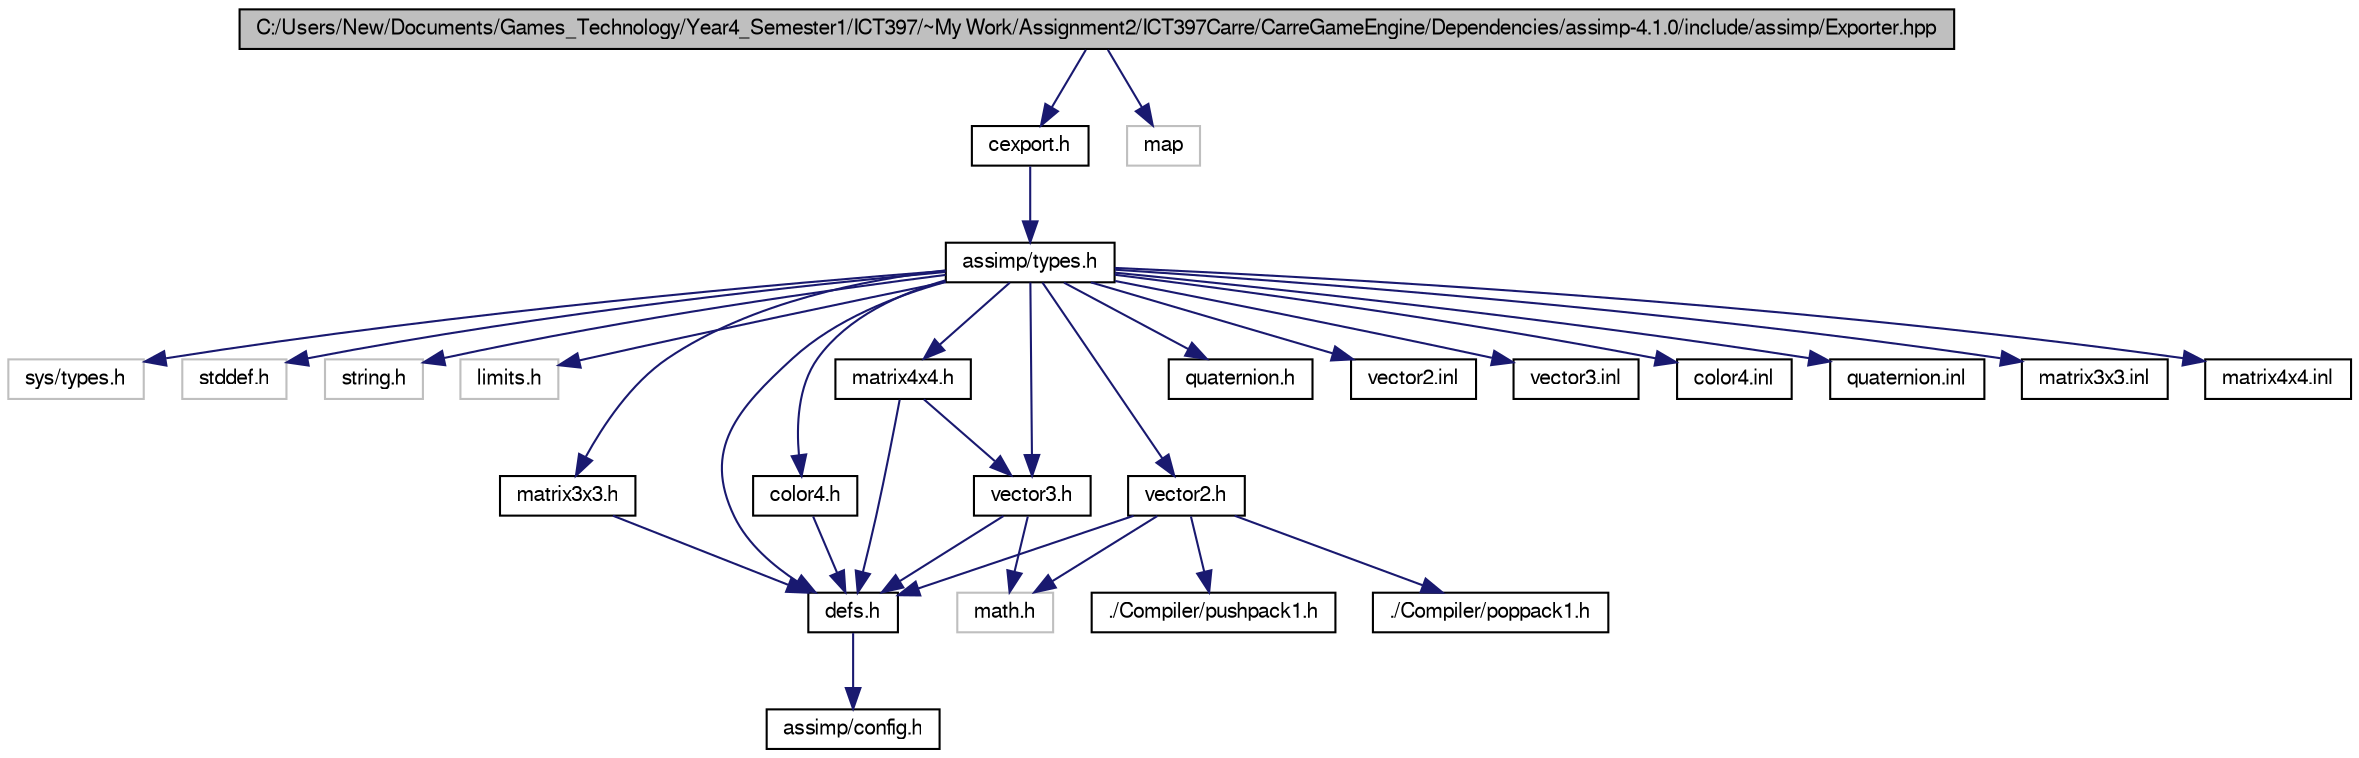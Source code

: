 digraph G
{
  bgcolor="transparent";
  edge [fontname="FreeSans",fontsize=10,labelfontname="FreeSans",labelfontsize=10];
  node [fontname="FreeSans",fontsize=10,shape=record];
  Node1 [label="C:/Users/New/Documents/Games_Technology/Year4_Semester1/ICT397/~My Work/Assignment2/ICT397Carre/CarreGameEngine/Dependencies/assimp-4.1.0/include/assimp/Exporter.hpp",height=0.2,width=0.4,color="black", fillcolor="grey75", style="filled" fontcolor="black"];
  Node1 -> Node2 [color="midnightblue",fontsize=10,style="solid"];
  Node2 [label="cexport.h",height=0.2,width=0.4,color="black",URL="$cexport_8h.html",tooltip="Defines the C-API for the Assimp export interface."];
  Node2 -> Node3 [color="midnightblue",fontsize=10,style="solid"];
  Node3 [label="assimp/types.h",height=0.2,width=0.4,color="black",URL="$types_8h.html"];
  Node3 -> Node4 [color="midnightblue",fontsize=10,style="solid"];
  Node4 [label="sys/types.h",height=0.2,width=0.4,color="grey75"];
  Node3 -> Node5 [color="midnightblue",fontsize=10,style="solid"];
  Node5 [label="stddef.h",height=0.2,width=0.4,color="grey75"];
  Node3 -> Node6 [color="midnightblue",fontsize=10,style="solid"];
  Node6 [label="string.h",height=0.2,width=0.4,color="grey75"];
  Node3 -> Node7 [color="midnightblue",fontsize=10,style="solid"];
  Node7 [label="limits.h",height=0.2,width=0.4,color="grey75"];
  Node3 -> Node8 [color="midnightblue",fontsize=10,style="solid"];
  Node8 [label="defs.h",height=0.2,width=0.4,color="black",URL="$defs_8h.html",tooltip="Assimp build configuration setup. See the notes in the comment blocks to find out..."];
  Node8 -> Node9 [color="midnightblue",fontsize=10,style="solid"];
  Node9 [label="assimp/config.h",height=0.2,width=0.4,color="black",URL="$config_8h.html",tooltip="Defines constants for configurable properties for the library."];
  Node3 -> Node10 [color="midnightblue",fontsize=10,style="solid"];
  Node10 [label="vector3.h",height=0.2,width=0.4,color="black",URL="$vector3_8h.html",tooltip="3D vector structure, including operators when compiling in C++"];
  Node10 -> Node11 [color="midnightblue",fontsize=10,style="solid"];
  Node11 [label="math.h",height=0.2,width=0.4,color="grey75"];
  Node10 -> Node8 [color="midnightblue",fontsize=10,style="solid"];
  Node3 -> Node12 [color="midnightblue",fontsize=10,style="solid"];
  Node12 [label="vector2.h",height=0.2,width=0.4,color="black",URL="$vector2_8h.html",tooltip="2D vector structure, including operators when compiling in C++"];
  Node12 -> Node11 [color="midnightblue",fontsize=10,style="solid"];
  Node12 -> Node13 [color="midnightblue",fontsize=10,style="solid"];
  Node13 [label="./Compiler/pushpack1.h",height=0.2,width=0.4,color="black",URL="$pushpack1_8h-source.html"];
  Node12 -> Node8 [color="midnightblue",fontsize=10,style="solid"];
  Node12 -> Node14 [color="midnightblue",fontsize=10,style="solid"];
  Node14 [label="./Compiler/poppack1.h",height=0.2,width=0.4,color="black",URL="$poppack1_8h-source.html"];
  Node3 -> Node15 [color="midnightblue",fontsize=10,style="solid"];
  Node15 [label="color4.h",height=0.2,width=0.4,color="black",URL="$color4_8h.html",tooltip="RGBA color structure, including operators when compiling in C++."];
  Node15 -> Node8 [color="midnightblue",fontsize=10,style="solid"];
  Node3 -> Node16 [color="midnightblue",fontsize=10,style="solid"];
  Node16 [label="matrix3x3.h",height=0.2,width=0.4,color="black",URL="$matrix3x3_8h.html",tooltip="Definition of a 3x3 matrix, including operators when compiling in C++."];
  Node16 -> Node8 [color="midnightblue",fontsize=10,style="solid"];
  Node3 -> Node17 [color="midnightblue",fontsize=10,style="solid"];
  Node17 [label="matrix4x4.h",height=0.2,width=0.4,color="black",URL="$matrix4x4_8h.html",tooltip="4x4 matrix structure, including operators when compiling in C++"];
  Node17 -> Node10 [color="midnightblue",fontsize=10,style="solid"];
  Node17 -> Node8 [color="midnightblue",fontsize=10,style="solid"];
  Node3 -> Node18 [color="midnightblue",fontsize=10,style="solid"];
  Node18 [label="quaternion.h",height=0.2,width=0.4,color="black",URL="$quaternion_8h.html",tooltip="Quaternion structure, including operators when compiling in C++."];
  Node3 -> Node19 [color="midnightblue",fontsize=10,style="solid"];
  Node19 [label="vector2.inl",height=0.2,width=0.4,color="black",URL="$vector2_8inl.html",tooltip="Inline implementation of aiVector2t&lt;TReal&gt; operators."];
  Node3 -> Node20 [color="midnightblue",fontsize=10,style="solid"];
  Node20 [label="vector3.inl",height=0.2,width=0.4,color="black",URL="$vector3_8inl.html",tooltip="Inline implementation of aiVector3t&lt;TReal&gt; operators."];
  Node3 -> Node21 [color="midnightblue",fontsize=10,style="solid"];
  Node21 [label="color4.inl",height=0.2,width=0.4,color="black",URL="$color4_8inl.html",tooltip="Inline implementation of aiColor4t&lt;TReal&gt; operators."];
  Node3 -> Node22 [color="midnightblue",fontsize=10,style="solid"];
  Node22 [label="quaternion.inl",height=0.2,width=0.4,color="black",URL="$assimp-4_81_80_2include_2assimp_2quaternion_8inl-source.html"];
  Node3 -> Node23 [color="midnightblue",fontsize=10,style="solid"];
  Node23 [label="matrix3x3.inl",height=0.2,width=0.4,color="black",URL="$matrix3x3_8inl.html",tooltip="Inline implementation of the 3x3 matrix operators."];
  Node3 -> Node24 [color="midnightblue",fontsize=10,style="solid"];
  Node24 [label="matrix4x4.inl",height=0.2,width=0.4,color="black",URL="$matrix4x4_8inl.html",tooltip="Inline implementation of the 4x4 matrix operators."];
  Node1 -> Node25 [color="midnightblue",fontsize=10,style="solid"];
  Node25 [label="map",height=0.2,width=0.4,color="grey75"];
}
